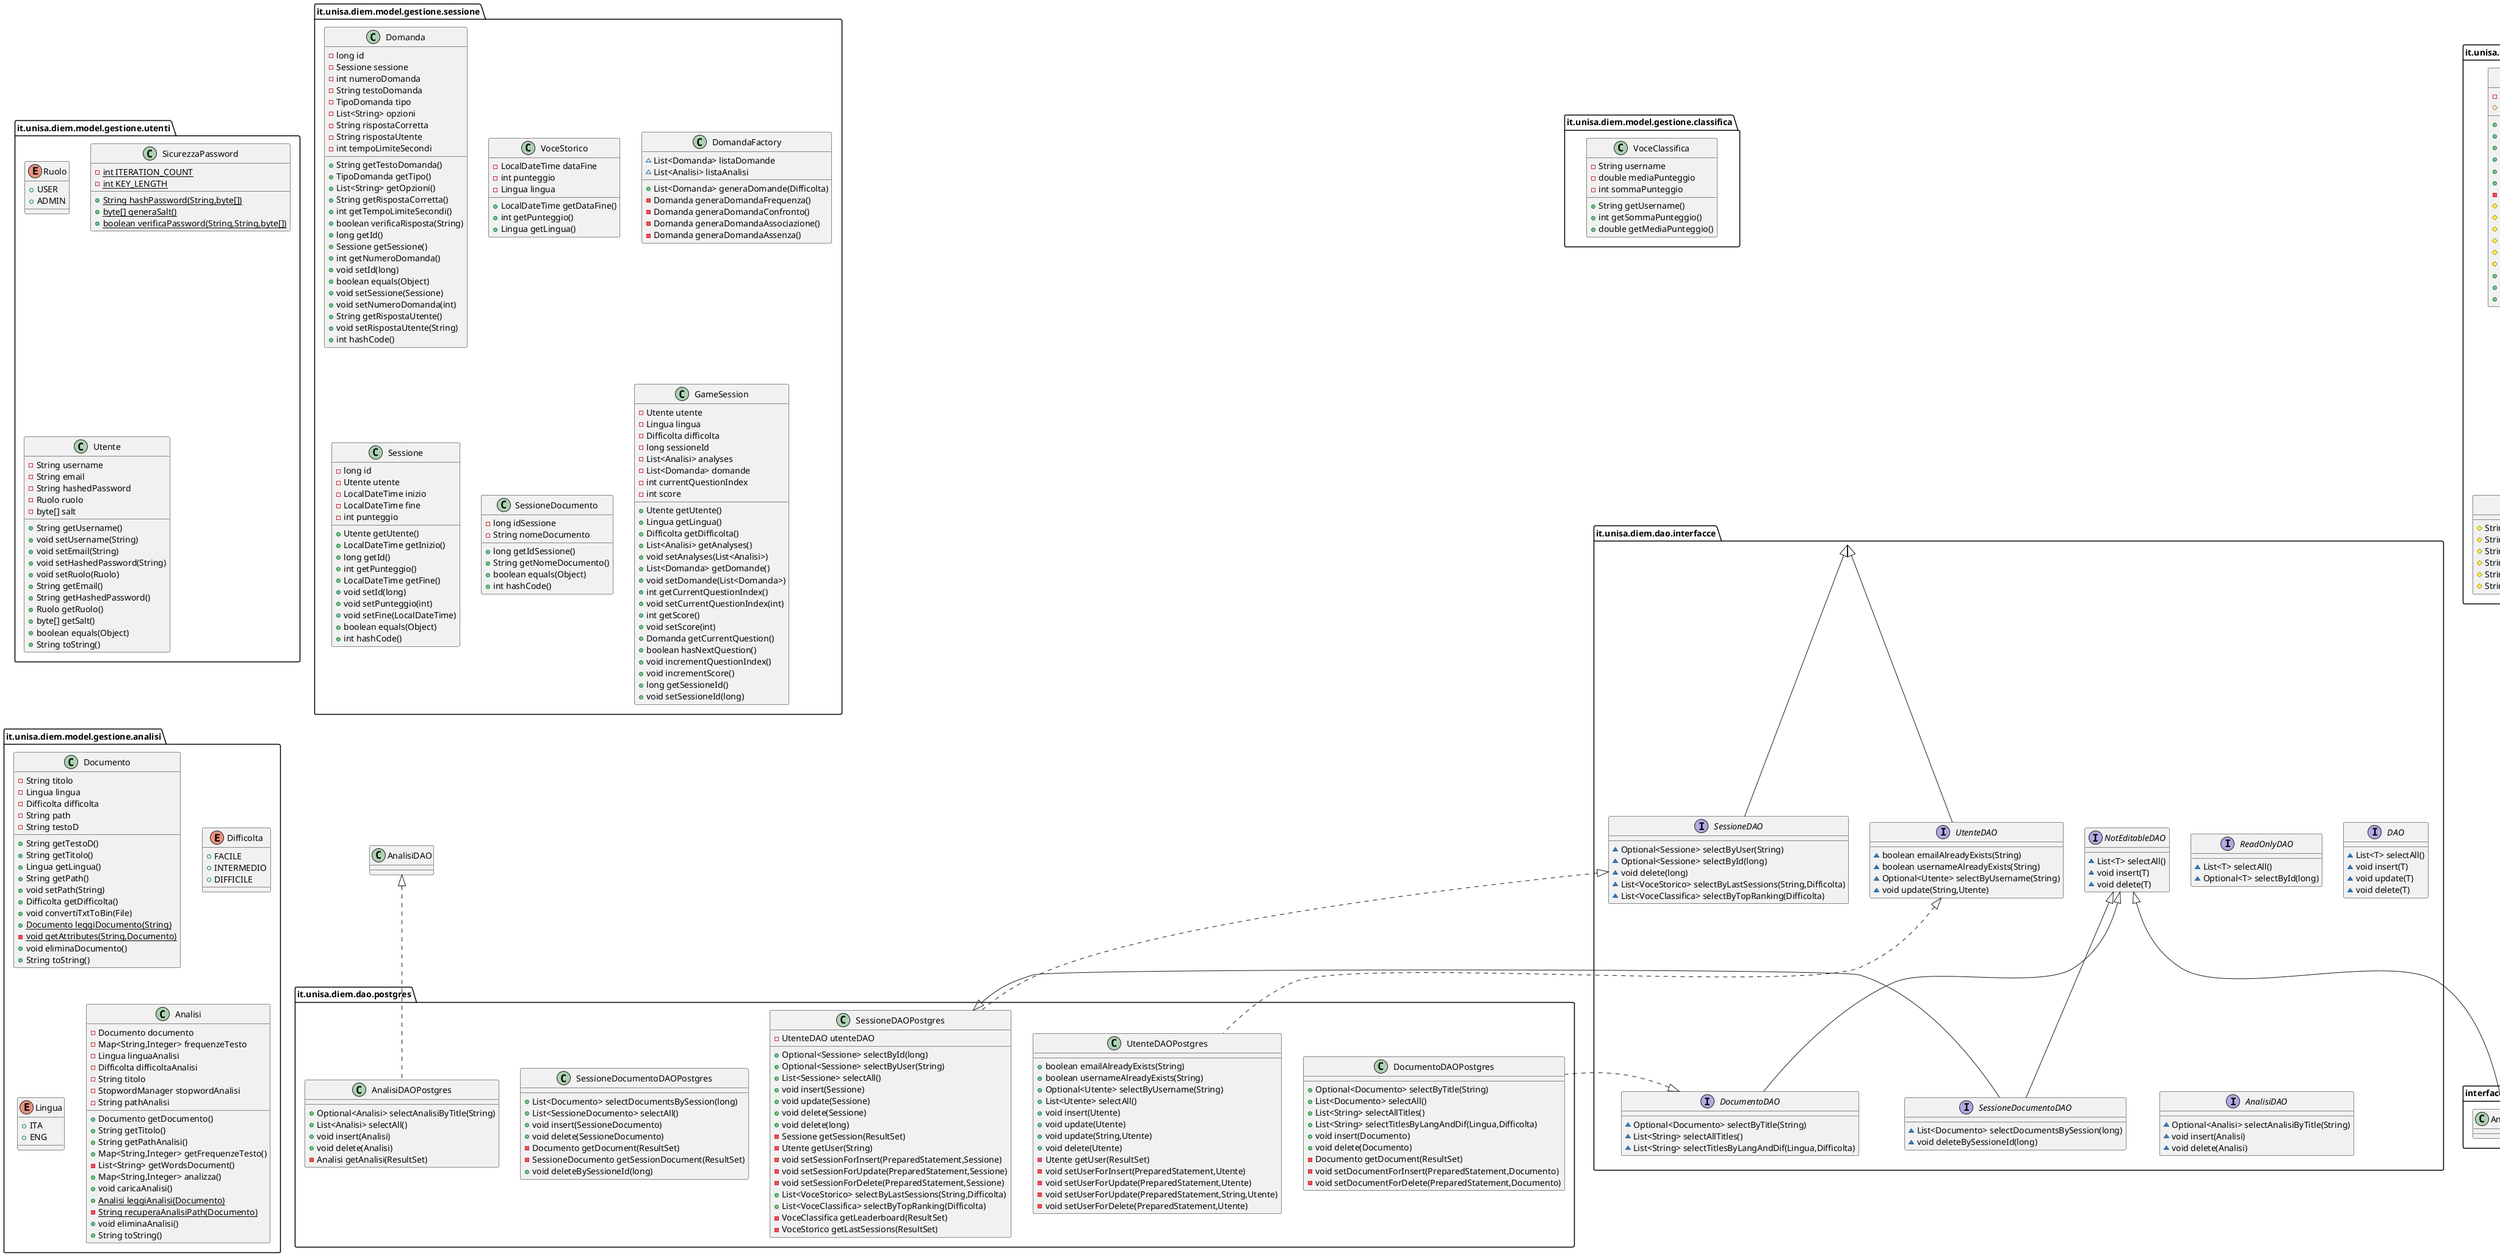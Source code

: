 @startuml

package it.unisa.diem.model.gestione.utenti as uteneti{
    enum Ruolo{
    +  USER
    +  ADMIN
    }

    class SicurezzaPassword {
    - {static} int ITERATION_COUNT
    - {static} int KEY_LENGTH
    + {static} String hashPassword(String,byte[])
    + {static} byte[] generaSalt()
    + {static} boolean verificaPassword(String,String,byte[])
    }


    class Utente {
    - String username
    - String email
    - String hashedPassword
    - Ruolo ruolo
    - byte[] salt
    + String getUsername()
    + void setUsername(String)
    + void setEmail(String)
    + void setHashedPassword(String)
    + void setRuolo(Ruolo)
    + String getEmail()
    + String getHashedPassword()
    + Ruolo getRuolo()
    + byte[] getSalt()
    + boolean equals(Object)
    + String toString()
    }


}

package it.unisa.diem.model.gestione.sessione as sessione{

    class Domanda {
    - long id
    - Sessione sessione
    - int numeroDomanda
    - String testoDomanda
    - TipoDomanda tipo
    - List<String> opzioni
    - String rispostaCorretta
    - String rispostaUtente
    - int tempoLimiteSecondi
    + String getTestoDomanda()
    + TipoDomanda getTipo()
    + List<String> getOpzioni()
    + String getRispostaCorretta()
    + int getTempoLimiteSecondi()
    + boolean verificaRisposta(String)
    + long getId()
    + Sessione getSessione()
    + int getNumeroDomanda()
    + void setId(long)
    + boolean equals(Object)
    + void setSessione(Sessione)
    + void setNumeroDomanda(int)
    + String getRispostaUtente()
    + void setRispostaUtente(String)
    + int hashCode()
    }


    class VoceStorico {
    - LocalDateTime dataFine
    - int punteggio
    - Lingua lingua
    + LocalDateTime getDataFine()
    + int getPunteggio()
    + Lingua getLingua()
    }

    class DomandaFactory {
    ~ List<Domanda> listaDomande
    ~ List<Analisi> listaAnalisi
    + List<Domanda> generaDomande(Difficolta)
    - Domanda generaDomandaFrequenza()
    - Domanda generaDomandaConfronto()
    - Domanda generaDomandaAssociazione()
    - Domanda generaDomandaAssenza()
    }

    class Sessione {
    - long id
    - Utente utente
    - LocalDateTime inizio
    - LocalDateTime fine
    - int punteggio
    + Utente getUtente()
    + LocalDateTime getInizio()
    + long getId()
    + int getPunteggio()
    + LocalDateTime getFine()
    + void setId(long)
    + void setPunteggio(int)
    + void setFine(LocalDateTime)
    + boolean equals(Object)
    + int hashCode()
    }

    class SessioneDocumento {
    - long idSessione
    - String nomeDocumento
    + long getIdSessione()
    + String getNomeDocumento()
    + boolean equals(Object)
    + int hashCode()
    }

    class GameSession {
    - Utente utente
    - Lingua lingua
    - Difficolta difficolta
    - long sessioneId
    - List<Analisi> analyses
    - List<Domanda> domande
    - int currentQuestionIndex
    - int score
    + Utente getUtente()
    + Lingua getLingua()
    + Difficolta getDifficolta()
    + List<Analisi> getAnalyses()
    + void setAnalyses(List<Analisi>)
    + List<Domanda> getDomande()
    + void setDomande(List<Domanda>)
    + int getCurrentQuestionIndex()
    + void setCurrentQuestionIndex(int)
    + int getScore()
    + void setScore(int)
    + Domanda getCurrentQuestion()
    + boolean hasNextQuestion()
    + void incrementQuestionIndex()
    + void incrementScore()
    + long getSessioneId()
    + void setSessioneId(long)
    }

}
package it.unisa.diem.model.gestione.analisi as analisi {
     class Documento {
        - String titolo
        - Lingua lingua
        - Difficolta difficolta
        - String path
        - String testoD
        + String getTestoD()
        + String getTitolo()
        + Lingua getLingua()
        + String getPath()
        + void setPath(String)
        + Difficolta getDifficolta()
        + void convertiTxtToBin(File)
        + {static} Documento leggiDocumento(String)
        - {static} void getAttributes(String,Documento)
        + void eliminaDocumento()
        + String toString()
        }


        enum Difficolta {
        +  FACILE
        +  INTERMEDIO
        +  DIFFICILE
        }

        enum Lingua {
        +  ITA
        +  ENG
        }


        class Analisi {
        - Documento documento
        - Map<String,Integer> frequenzeTesto
        - Lingua linguaAnalisi
        - Difficolta difficoltaAnalisi
        - String titolo
        - StopwordManager stopwordAnalisi
        - String pathAnalisi
        + Documento getDocumento()
        + String getTitolo()
        + String getPathAnalisi()
        + Map<String,Integer> getFrequenzeTesto()
        - List<String> getWordsDocument()
        + Map<String,Integer> analizza()
        + void caricaAnalisi()
        + {static} Analisi leggiAnalisi(Documento)
        - {static} String recuperaAnalisiPath(Documento)
        + void eliminaAnalisi()
        + String toString()
        }


}
package it.unisa.diem.model.gestione.classifica as classifica{
    class VoceClassifica {
    - String username
    - double mediaPunteggio
    - int sommaPunteggio
    + String getUsername()
    + int getSommaPunteggio()
    + double getMediaPunteggio()
    }
}

package it.unisa.diem.dao.interfacce as DAO {
    interface ReadOnlyDAO {
    ~ List<T> selectAll()
    ~ Optional<T> selectById(long)
    }

    interface DAO {
    ~ List<T> selectAll()
    ~ void insert(T)
    ~ void update(T)
    ~ void delete(T)
    }
    interface SessioneDAO {
    ~ Optional<Sessione> selectByUser(String)
    ~ Optional<Sessione> selectById(long)
    ~ void delete(long)
    ~ List<VoceStorico> selectByLastSessions(String,Difficolta)
    ~ List<VoceClassifica> selectByTopRanking(Difficolta)
    }

    interface SessioneDocumentoDAO {
    ~ List<Documento> selectDocumentsBySession(long)
    ~ void deleteBySessioneId(long)
    }

    interface DocumentoDAO {
    ~ Optional<Documento> selectByTitle(String)
    ~ List<String> selectAllTitles()
    ~ List<String> selectTitlesByLangAndDif(Lingua,Difficolta)
    }

    interface AnalisiDAO {
    ~ Optional<Analisi> selectAnalisiByTitle(String)
    ~ void insert(Analisi)
    ~ void delete(Analisi)
    }

    interface UtenteDAO {
    ~ boolean emailAlreadyExists(String)
    ~ boolean usernameAlreadyExists(String)
    ~ Optional<Utente> selectByUsername(String)
    ~ void update(String,Utente)
    }

    interface NotEditableDAO {
    ~ List<T> selectAll()
    ~ void insert(T)
    ~ void delete(T)
    }
}

package it.unisa.diem.model.gestione.analisi.stopword as stopword{
    abstract class StopwordManager {
    - Documento documento
    # Set<String> parole
    + Documento getDocumento()
    + void aggiungi(String)
    + List<String> getParole()
    + void rimuovi(String)
    + void modifica(String,String)
    + void caricaStopword(boolean,boolean,boolean,boolean,boolean,boolean)
    - void aggiungiArray(String[])
    # {abstract}String[] getArticoli()
    # {abstract}String[] getPreposizioni()
    # {abstract}String[] getPronomi()
    # {abstract}String[] getVerbiAvere()
    # {abstract}String[] getVerbiEssere()
    # {abstract}String[] getConnettiviCongiunzioni()
    + String[] getPunteggiatura()
    + void clear()
    + String toString()
    }


    class StopwordITA {
    # String[] getArticoli()
    # String[] getPreposizioni()
    # String[] getPronomi()
    # String[] getVerbiAvere()
    # String[] getVerbiEssere()
    # String[] getConnettiviCongiunzioni()
    }
    class StopwordENG {
    # String[] getArticoli()
    # String[] getPreposizioni()
    # String[] getPronomi()
    # String[] getVerbiAvere()
    # String[] getVerbiEssere()
    # String[] getConnettiviCongiunzioni()
    }


}
package it.unisa.diem.dao.postgres as postgres{
    class SessioneDAOPostgres {
    - UtenteDAO utenteDAO
    + Optional<Sessione> selectById(long)
    + Optional<Sessione> selectByUser(String)
    + List<Sessione> selectAll()
    + void insert(Sessione)
    + void update(Sessione)
    + void delete(Sessione)
    + void delete(long)
    - Sessione getSession(ResultSet)
    - Utente getUser(String)
    - void setSessionForInsert(PreparedStatement,Sessione)
    - void setSessionForUpdate(PreparedStatement,Sessione)
    - void setSessionForDelete(PreparedStatement,Sessione)
    + List<VoceStorico> selectByLastSessions(String,Difficolta)
    + List<VoceClassifica> selectByTopRanking(Difficolta)
    - VoceClassifica getLeaderboard(ResultSet)
    - VoceStorico getLastSessions(ResultSet)
    }

    class UtenteDAOPostgres {
    + boolean emailAlreadyExists(String)
    + boolean usernameAlreadyExists(String)
    + Optional<Utente> selectByUsername(String)
    + List<Utente> selectAll()
    + void insert(Utente)
    + void update(Utente)
    + void update(String,Utente)
    + void delete(Utente)
    - Utente getUser(ResultSet)
    - void setUserForInsert(PreparedStatement,Utente)
    - void setUserForUpdate(PreparedStatement,Utente)
    - void setUserForUpdate(PreparedStatement,String,Utente)
    - void setUserForDelete(PreparedStatement,Utente)
    }

    class AnalisiDAOPostgres {
    + Optional<Analisi> selectAnalisiByTitle(String)
    + List<Analisi> selectAll()
    + void insert(Analisi)
    + void delete(Analisi)
    - Analisi getAnalisi(ResultSet)
    }


    class SessioneDocumentoDAOPostgres {
    + List<Documento> selectDocumentsBySession(long)
    + List<SessioneDocumento> selectAll()
    + void insert(SessioneDocumento)
    + void delete(SessioneDocumento)
    - Documento getDocument(ResultSet)
    - SessioneDocumento getSessionDocument(ResultSet)
    + void deleteBySessioneId(long)
    }

    class DocumentoDAOPostgres {
    + Optional<Documento> selectByTitle(String)
    + List<Documento> selectAll()
    + List<String> selectAllTitles()
    + List<String> selectTitlesByLangAndDif(Lingua,Difficolta)
    + void insert(Documento)
    + void delete(Documento)
    - Documento getDocument(ResultSet)
    - void setDocumentForInsert(PreparedStatement,Documento)
    - void setDocumentForDelete(PreparedStatement,Documento)
    }


}


DAO <|-- SessioneDAO
SessioneDAO <|.. SessioneDAOPostgres
NotEditableDAO <|-- SessioneDocumentoDAO
SessioneDAOPostgres <|-- SessioneDocumentoDAO
NotEditableDAO <|-- DocumentoDAO
UtenteDAO <|.. UtenteDAOPostgres
NotEditableDAO <|-- interfacce.AnalisiDAO
DAO <|-- UtenteDAO
StopwordManager <|-- StopwordITA
AnalisiDAO <|.. AnalisiDAOPostgres
StopwordManager <|-- StopwordENG
DocumentoDAO <|.. DocumentoDAOPostgres
@enduml